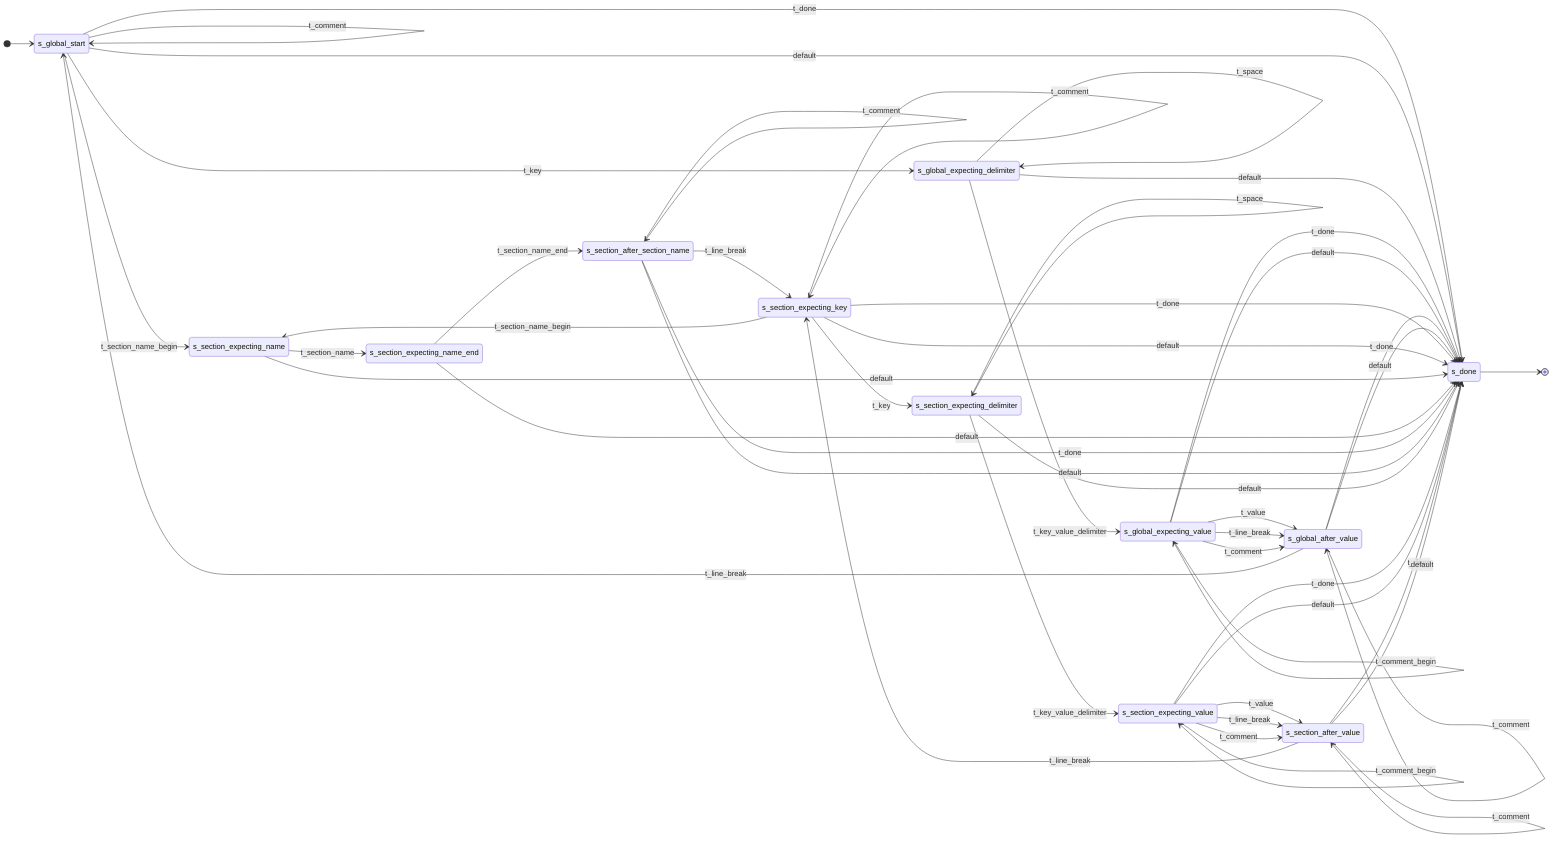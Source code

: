 stateDiagram-v2
  direction LR

  %% s_global_start state
  [*] --> s_global_start
  s_global_start --> s_done: t_done
  s_global_start --> s_global_start: t_line_break
  s_global_start --> s_global_start: t_space
  s_global_start --> s_global_expecting_delimiter: t_key
  s_global_start --> s_global_start: t_comment_begin
  s_global_start --> s_global_start: t_comment
  s_global_start --> s_section_expecting_name: t_section_name_begin
  s_global_start --> s_done: default

  %% s_global_expecting_delimiter state
  s_global_expecting_delimiter --> s_global_expecting_value: t_key_value_delimiter
  s_global_expecting_delimiter --> s_global_expecting_delimiter: t_space
  s_global_expecting_delimiter --> s_done: default

  %% s_global_expecting_value state
  s_global_expecting_value --> s_global_after_value: t_value
  s_global_expecting_value --> s_global_after_value: t_line_break
  s_global_expecting_value --> s_done: t_done
  s_global_expecting_value --> s_global_expecting_value: t_space
  s_global_expecting_value --> s_global_expecting_value: t_comment_begin
  s_global_expecting_value --> s_global_after_value: t_comment
  s_global_expecting_value --> s_done: default

  %% s_global_after_value state
  s_global_after_value --> s_done: t_done
  s_global_after_value --> s_global_after_value: t_space
  s_global_after_value --> s_global_after_value: t_comment_begin
  s_global_after_value --> s_global_after_value: t_comment
  s_global_after_value --> s_global_start: t_line_break
  s_global_after_value --> s_done: default

  %% s_section_expecting_key state
  s_section_expecting_key --> s_done: t_done
  s_section_expecting_key --> s_section_expecting_key: t_line_break
  s_section_expecting_key --> s_section_expecting_key: t_space
  s_section_expecting_key --> s_section_expecting_delimiter: t_key
  s_section_expecting_key --> s_section_expecting_key: t_comment_begin
  s_section_expecting_key --> s_section_expecting_key: t_comment
  s_section_expecting_key --> s_section_expecting_name: t_section_name_begin
  s_section_expecting_key --> s_done: default

  %% s_section_expecting_name state
  s_section_expecting_name --> s_section_expecting_name_end: t_section_name
  s_section_expecting_name --> s_done: default

  %% s_section_expecting_name_end state
  s_section_expecting_name_end --> s_section_after_section_name: t_section_name_end
  s_section_expecting_name_end --> s_done: default

  %% s_section_after_section_name state
  s_section_after_section_name --> s_done: t_done
  s_section_after_section_name --> s_section_after_section_name: t_space
  s_section_after_section_name --> s_section_after_section_name: t_comment
  s_section_after_section_name --> s_section_expecting_key: t_line_break
  s_section_after_section_name --> s_done: default

  %% s_section_expecting_delimiter state
  s_section_expecting_delimiter --> s_section_expecting_value: t_key_value_delimiter
  s_section_expecting_delimiter --> s_section_expecting_delimiter: t_space
  s_section_expecting_delimiter --> s_done: default

  %% s_section_expecting_value state
  s_section_expecting_value --> s_section_after_value: t_value
  s_section_expecting_value --> s_section_after_value: t_line_break
  s_section_expecting_value --> s_done: t_done
  s_section_expecting_value --> s_section_expecting_value: t_space
  s_section_expecting_value --> s_section_expecting_value: t_comment_begin
  s_section_expecting_value --> s_section_after_value: t_comment
  s_section_expecting_value --> s_done: default

  %% s_section_after_value state
  s_section_after_value --> s_done: t_done
  s_section_after_value --> s_section_after_value: t_space
  s_section_after_value --> s_section_after_value: t_comment_begin
  s_section_after_value --> s_section_after_value: t_comment
  s_section_after_value --> s_section_expecting_key: t_line_break
  s_section_after_value --> s_done: default

  %% s_done state
  s_done --> [*]